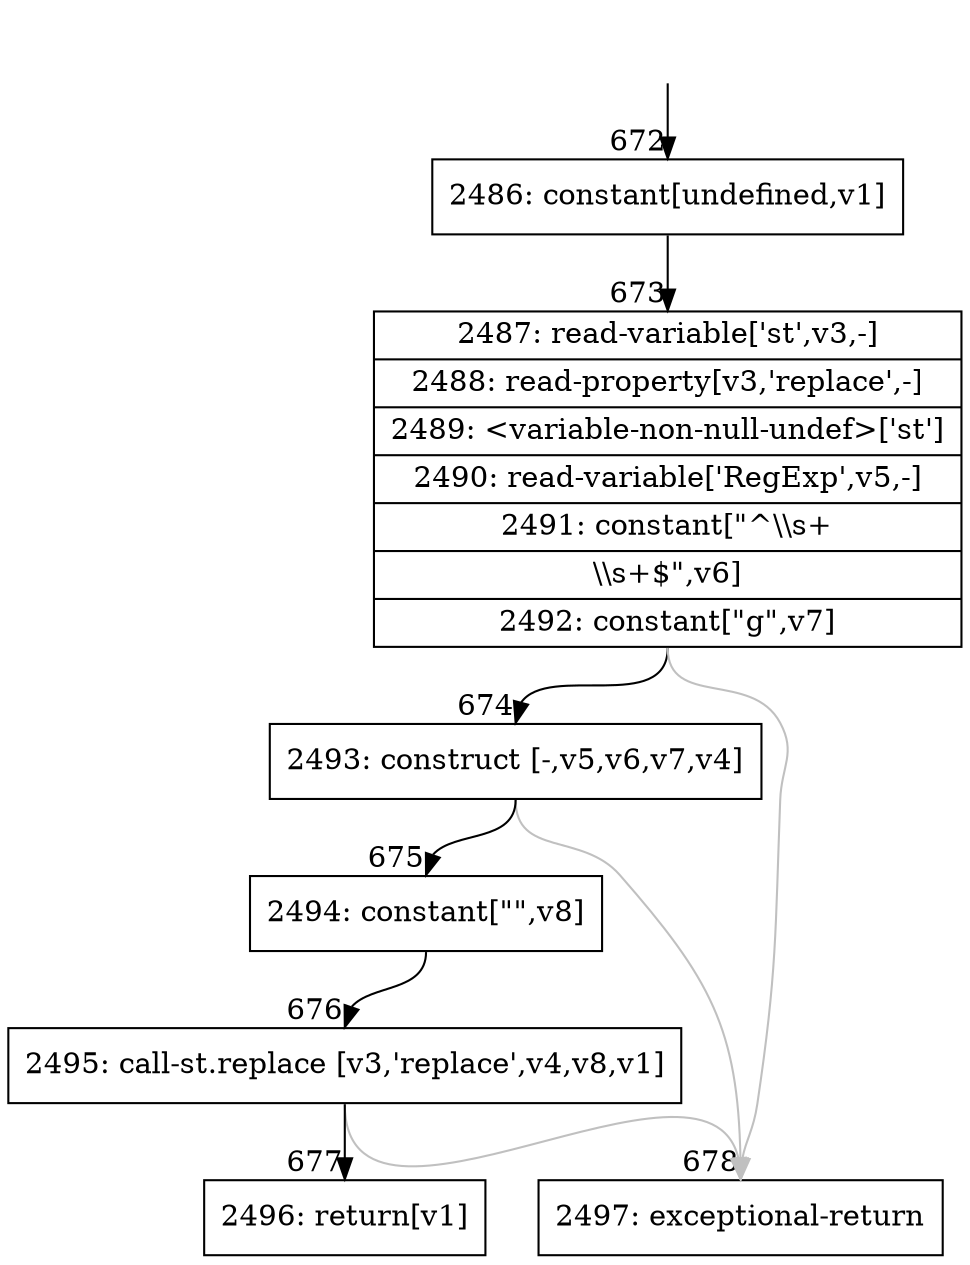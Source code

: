 digraph {
rankdir="TD"
BB_entry32[shape=none,label=""];
BB_entry32 -> BB672 [tailport=s, headport=n, headlabel="    672"]
BB672 [shape=record label="{2486: constant[undefined,v1]}" ] 
BB672 -> BB673 [tailport=s, headport=n, headlabel="      673"]
BB673 [shape=record label="{2487: read-variable['st',v3,-]|2488: read-property[v3,'replace',-]|2489: \<variable-non-null-undef\>['st']|2490: read-variable['RegExp',v5,-]|2491: constant[\"^\\\\s+|\\\\s+$\",v6]|2492: constant[\"g\",v7]}" ] 
BB673 -> BB674 [tailport=s, headport=n, headlabel="      674"]
BB673 -> BB678 [tailport=s, headport=n, color=gray, headlabel="      678"]
BB674 [shape=record label="{2493: construct [-,v5,v6,v7,v4]}" ] 
BB674 -> BB675 [tailport=s, headport=n, headlabel="      675"]
BB674 -> BB678 [tailport=s, headport=n, color=gray]
BB675 [shape=record label="{2494: constant[\"\",v8]}" ] 
BB675 -> BB676 [tailport=s, headport=n, headlabel="      676"]
BB676 [shape=record label="{2495: call-st.replace [v3,'replace',v4,v8,v1]}" ] 
BB676 -> BB677 [tailport=s, headport=n, headlabel="      677"]
BB676 -> BB678 [tailport=s, headport=n, color=gray]
BB677 [shape=record label="{2496: return[v1]}" ] 
BB678 [shape=record label="{2497: exceptional-return}" ] 
//#$~ 490
}
